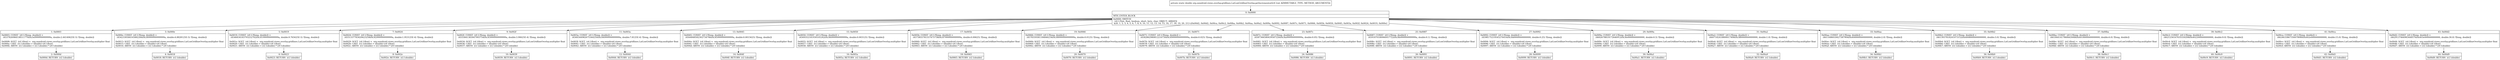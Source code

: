 digraph "CFG fororg.osmdroid.views.overlay.gridlines.LatLonGridlineOverlay.getIncrementor(I)D" {
Node_0 [shape=record,label="{0\:\ 0x0000|MTH_ENTER_BLOCK\l|0x0000: SWITCH  \l  (r4 I:?[int, float, boolean, short, byte, char, OBJECT, ARRAY])\l k:[0, 1, 2, 3, 4, 5, 6, 7, 8, 9, 10, 11, 12, 13, 14, 15, 16, 17, 18, 19, 20, 21] t:[0x00d2, 0x00d2, 0x00ca, 0x00c2, 0x00ba, 0x00b2, 0x00aa, 0x00a2, 0x009a, 0x0092, 0x0087, 0x007c, 0x0071, 0x0066, 0x005b, 0x0050, 0x0045, 0x003a, 0x002f, 0x0024, 0x0019, 0x000e] \l}"];
Node_1 [shape=record,label="{1\:\ 0x0003|0x0003: CONST  (r0 I:?[long, double]) = \l  (4537826984538511770(0x3ef999999999999a, double:2.44140625E\-5) ?[long, double])\l \l0x0008: SGET  (r4 I:float) =  org.osmdroid.views.overlay.gridlines.LatLonGridlineOverlay.multiplier float \l0x000a: CAST  (r2 I:double) = (double) (r4 I:float) \l0x000b: ARITH  (r2 I:double) = (r2 I:double) * (r0 I:double) \l}"];
Node_2 [shape=record,label="{2\:\ 0x000d|0x000d: RETURN  (r2 I:double) \l}"];
Node_3 [shape=record,label="{3\:\ 0x000e|0x000e: CONST  (r0 I:?[long, double]) = \l  (4542330584165882266(0x3f0999999999999a, double:4.8828125E\-5) ?[long, double])\l \l0x0013: SGET  (r4 I:float) =  org.osmdroid.views.overlay.gridlines.LatLonGridlineOverlay.multiplier float \l0x0015: CAST  (r2 I:double) = (double) (r4 I:float) \l0x0016: ARITH  (r2 I:double) = (r2 I:double) * (r0 I:double) \l}"];
Node_4 [shape=record,label="{4\:\ 0x0018|0x0018: RETURN  (r2 I:double) \l}"];
Node_5 [shape=record,label="{5\:\ 0x0019|0x0019: CONST  (r0 I:?[long, double]) = \l  (4546834183793252762(0x3f1999999999999a, double:9.765625E\-5) ?[long, double])\l \l0x001e: SGET  (r4 I:float) =  org.osmdroid.views.overlay.gridlines.LatLonGridlineOverlay.multiplier float \l0x0020: CAST  (r2 I:double) = (double) (r4 I:float) \l0x0021: ARITH  (r2 I:double) = (r2 I:double) * (r0 I:double) \l}"];
Node_6 [shape=record,label="{6\:\ 0x0023|0x0023: RETURN  (r2 I:double) \l}"];
Node_7 [shape=record,label="{7\:\ 0x0024|0x0024: CONST  (r0 I:?[long, double]) = \l  (4551337783420623258(0x3f2999999999999a, double:1.953125E\-4) ?[long, double])\l \l0x0029: SGET  (r4 I:float) =  org.osmdroid.views.overlay.gridlines.LatLonGridlineOverlay.multiplier float \l0x002b: CAST  (r2 I:double) = (double) (r4 I:float) \l0x002c: ARITH  (r2 I:double) = (r2 I:double) * (r0 I:double) \l}"];
Node_8 [shape=record,label="{8\:\ 0x002e|0x002e: RETURN  (r2 I:double) \l}"];
Node_9 [shape=record,label="{9\:\ 0x002f|0x002f: CONST  (r0 I:?[long, double]) = \l  (4555841383047993754(0x3f3999999999999a, double:3.90625E\-4) ?[long, double])\l \l0x0034: SGET  (r4 I:float) =  org.osmdroid.views.overlay.gridlines.LatLonGridlineOverlay.multiplier float \l0x0036: CAST  (r2 I:double) = (double) (r4 I:float) \l0x0037: ARITH  (r2 I:double) = (r2 I:double) * (r0 I:double) \l}"];
Node_10 [shape=record,label="{10\:\ 0x0039|0x0039: RETURN  (r2 I:double) \l}"];
Node_11 [shape=record,label="{11\:\ 0x003a|0x003a: CONST  (r0 I:?[long, double]) = \l  (4560344982675364250(0x3f4999999999999a, double:7.8125E\-4) ?[long, double])\l \l0x003f: SGET  (r4 I:float) =  org.osmdroid.views.overlay.gridlines.LatLonGridlineOverlay.multiplier float \l0x0041: CAST  (r2 I:double) = (double) (r4 I:float) \l0x0042: ARITH  (r2 I:double) = (r2 I:double) * (r0 I:double) \l}"];
Node_12 [shape=record,label="{12\:\ 0x0044|0x0044: RETURN  (r2 I:double) \l}"];
Node_13 [shape=record,label="{13\:\ 0x0045|0x0045: CONST  (r0 I:?[long, double]) = \l  (4564848582302734746(0x3f5999999999999a, double:0.0015625) ?[long, double])\l \l0x004a: SGET  (r4 I:float) =  org.osmdroid.views.overlay.gridlines.LatLonGridlineOverlay.multiplier float \l0x004c: CAST  (r2 I:double) = (double) (r4 I:float) \l0x004d: ARITH  (r2 I:double) = (r2 I:double) * (r0 I:double) \l}"];
Node_14 [shape=record,label="{14\:\ 0x004f|0x004f: RETURN  (r2 I:double) \l}"];
Node_15 [shape=record,label="{15\:\ 0x0050|0x0050: CONST  (r0 I:?[long, double]) = \l  (4569352181930105242(0x3f6999999999999a, double:0.003125) ?[long, double])\l \l0x0055: SGET  (r4 I:float) =  org.osmdroid.views.overlay.gridlines.LatLonGridlineOverlay.multiplier float \l0x0057: CAST  (r2 I:double) = (double) (r4 I:float) \l0x0058: ARITH  (r2 I:double) = (r2 I:double) * (r0 I:double) \l}"];
Node_16 [shape=record,label="{16\:\ 0x005a|0x005a: RETURN  (r2 I:double) \l}"];
Node_17 [shape=record,label="{17\:\ 0x005b|0x005b: CONST  (r0 I:?[long, double]) = \l  (4573855781557475738(0x3f7999999999999a, double:0.00625) ?[long, double])\l \l0x0060: SGET  (r4 I:float) =  org.osmdroid.views.overlay.gridlines.LatLonGridlineOverlay.multiplier float \l0x0062: CAST  (r2 I:double) = (double) (r4 I:float) \l0x0063: ARITH  (r2 I:double) = (r2 I:double) * (r0 I:double) \l}"];
Node_18 [shape=record,label="{18\:\ 0x0065|0x0065: RETURN  (r2 I:double) \l}"];
Node_19 [shape=record,label="{19\:\ 0x0066|0x0066: CONST  (r0 I:?[long, double]) = \l  (4578359381184846234(0x3f8999999999999a, double:0.0125) ?[long, double])\l \l0x006b: SGET  (r4 I:float) =  org.osmdroid.views.overlay.gridlines.LatLonGridlineOverlay.multiplier float \l0x006d: CAST  (r2 I:double) = (double) (r4 I:float) \l0x006e: ARITH  (r2 I:double) = (r2 I:double) * (r0 I:double) \l}"];
Node_20 [shape=record,label="{20\:\ 0x0070|0x0070: RETURN  (r2 I:double) \l}"];
Node_21 [shape=record,label="{21\:\ 0x0071|0x0071: CONST  (r0 I:?[long, double]) = \l  (4582862980812216730(0x3f9999999999999a, double:0.025) ?[long, double])\l \l0x0076: SGET  (r4 I:float) =  org.osmdroid.views.overlay.gridlines.LatLonGridlineOverlay.multiplier float \l0x0078: CAST  (r2 I:double) = (double) (r4 I:float) \l0x0079: ARITH  (r2 I:double) = (r2 I:double) * (r0 I:double) \l}"];
Node_22 [shape=record,label="{22\:\ 0x007b|0x007b: RETURN  (r2 I:double) \l}"];
Node_23 [shape=record,label="{23\:\ 0x007c|0x007c: CONST  (r0 I:?[long, double]) = \l  (4587366580439587226(0x3fa999999999999a, double:0.05) ?[long, double])\l \l0x0081: SGET  (r4 I:float) =  org.osmdroid.views.overlay.gridlines.LatLonGridlineOverlay.multiplier float \l0x0083: CAST  (r2 I:double) = (double) (r4 I:float) \l0x0084: ARITH  (r2 I:double) = (r2 I:double) * (r0 I:double) \l}"];
Node_24 [shape=record,label="{24\:\ 0x0086|0x0086: RETURN  (r2 I:double) \l}"];
Node_25 [shape=record,label="{25\:\ 0x0087|0x0087: CONST  (r0 I:?[long, double]) = \l  (4591870180066957722(0x3fb999999999999a, double:0.1) ?[long, double])\l \l0x008c: SGET  (r4 I:float) =  org.osmdroid.views.overlay.gridlines.LatLonGridlineOverlay.multiplier float \l0x008e: CAST  (r2 I:double) = (double) (r4 I:float) \l0x008f: ARITH  (r2 I:double) = (r2 I:double) * (r0 I:double) \l}"];
Node_26 [shape=record,label="{26\:\ 0x0091|0x0091: RETURN  (r2 I:double) \l}"];
Node_27 [shape=record,label="{27\:\ 0x0092|0x0092: CONST  (r0 I:?[long, double]) = \l  (4598175219545276416(0x3fd0000000000000, double:0.25) ?[long, double])\l \l0x0094: SGET  (r4 I:float) =  org.osmdroid.views.overlay.gridlines.LatLonGridlineOverlay.multiplier float \l0x0096: CAST  (r2 I:double) = (double) (r4 I:float) \l0x0097: ARITH  (r2 I:double) = (r2 I:double) * (r0 I:double) \l}"];
Node_28 [shape=record,label="{28\:\ 0x0099|0x0099: RETURN  (r2 I:double) \l}"];
Node_29 [shape=record,label="{29\:\ 0x009a|0x009a: CONST  (r0 I:?[long, double]) = \l  (4602678819172646912(0x3fe0000000000000, double:0.5) ?[long, double])\l \l0x009c: SGET  (r4 I:float) =  org.osmdroid.views.overlay.gridlines.LatLonGridlineOverlay.multiplier float \l0x009e: CAST  (r2 I:double) = (double) (r4 I:float) \l0x009f: ARITH  (r2 I:double) = (r2 I:double) * (r0 I:double) \l}"];
Node_30 [shape=record,label="{30\:\ 0x00a1|0x00a1: RETURN  (r2 I:double) \l}"];
Node_31 [shape=record,label="{31\:\ 0x00a2|0x00a2: CONST  (r0 I:?[long, double]) = \l  (4607182418800017408(0x3ff0000000000000, double:1.0) ?[long, double])\l \l0x00a4: SGET  (r4 I:float) =  org.osmdroid.views.overlay.gridlines.LatLonGridlineOverlay.multiplier float \l0x00a6: CAST  (r2 I:double) = (double) (r4 I:float) \l0x00a7: ARITH  (r2 I:double) = (r2 I:double) * (r0 I:double) \l}"];
Node_32 [shape=record,label="{32\:\ 0x00a9|0x00a9: RETURN  (r2 I:double) \l}"];
Node_33 [shape=record,label="{33\:\ 0x00aa|0x00aa: CONST  (r0 I:?[long, double]) = \l  (4611686018427387904(0x4000000000000000, double:2.0) ?[long, double])\l \l0x00ac: SGET  (r4 I:float) =  org.osmdroid.views.overlay.gridlines.LatLonGridlineOverlay.multiplier float \l0x00ae: CAST  (r2 I:double) = (double) (r4 I:float) \l0x00af: ARITH  (r2 I:double) = (r2 I:double) * (r0 I:double) \l}"];
Node_34 [shape=record,label="{34\:\ 0x00b1|0x00b1: RETURN  (r2 I:double) \l}"];
Node_35 [shape=record,label="{35\:\ 0x00b2|0x00b2: CONST  (r0 I:?[long, double]) = \l  (4613937818241073152(0x4008000000000000, double:3.0) ?[long, double])\l \l0x00b4: SGET  (r4 I:float) =  org.osmdroid.views.overlay.gridlines.LatLonGridlineOverlay.multiplier float \l0x00b6: CAST  (r2 I:double) = (double) (r4 I:float) \l0x00b7: ARITH  (r2 I:double) = (r2 I:double) * (r0 I:double) \l}"];
Node_36 [shape=record,label="{36\:\ 0x00b9|0x00b9: RETURN  (r2 I:double) \l}"];
Node_37 [shape=record,label="{37\:\ 0x00ba|0x00ba: CONST  (r0 I:?[long, double]) = \l  (4618441417868443648(0x4018000000000000, double:6.0) ?[long, double])\l \l0x00bc: SGET  (r4 I:float) =  org.osmdroid.views.overlay.gridlines.LatLonGridlineOverlay.multiplier float \l0x00be: CAST  (r2 I:double) = (double) (r4 I:float) \l0x00bf: ARITH  (r2 I:double) = (r2 I:double) * (r0 I:double) \l}"];
Node_38 [shape=record,label="{38\:\ 0x00c1|0x00c1: RETURN  (r2 I:double) \l}"];
Node_39 [shape=record,label="{39\:\ 0x00c2|0x00c2: CONST  (r0 I:?[long, double]) = \l  (4621256167635550208(0x4022000000000000, double:9.0) ?[long, double])\l \l0x00c4: SGET  (r4 I:float) =  org.osmdroid.views.overlay.gridlines.LatLonGridlineOverlay.multiplier float \l0x00c6: CAST  (r2 I:double) = (double) (r4 I:float) \l0x00c7: ARITH  (r2 I:double) = (r2 I:double) * (r0 I:double) \l}"];
Node_40 [shape=record,label="{40\:\ 0x00c9|0x00c9: RETURN  (r2 I:double) \l}"];
Node_41 [shape=record,label="{41\:\ 0x00ca|0x00ca: CONST  (r0 I:?[long, double]) = \l  (4624633867356078080(0x402e000000000000, double:15.0) ?[long, double])\l \l0x00cc: SGET  (r4 I:float) =  org.osmdroid.views.overlay.gridlines.LatLonGridlineOverlay.multiplier float \l0x00ce: CAST  (r2 I:double) = (double) (r4 I:float) \l0x00cf: ARITH  (r2 I:double) = (r2 I:double) * (r0 I:double) \l}"];
Node_42 [shape=record,label="{42\:\ 0x00d1|0x00d1: RETURN  (r2 I:double) \l}"];
Node_43 [shape=record,label="{43\:\ 0x00d2|0x00d2: CONST  (r0 I:?[long, double]) = \l  (4629137466983448576(0x403e000000000000, double:30.0) ?[long, double])\l \l0x00d4: SGET  (r4 I:float) =  org.osmdroid.views.overlay.gridlines.LatLonGridlineOverlay.multiplier float \l0x00d6: CAST  (r2 I:double) = (double) (r4 I:float) \l0x00d7: ARITH  (r2 I:double) = (r2 I:double) * (r0 I:double) \l}"];
Node_44 [shape=record,label="{44\:\ 0x00d9|0x00d9: RETURN  (r2 I:double) \l}"];
MethodNode[shape=record,label="{private static double org.osmdroid.views.overlay.gridlines.LatLonGridlineOverlay.getIncrementor((r4 I:int A[IMMUTABLE_TYPE, METHOD_ARGUMENT])) }"];
MethodNode -> Node_0;
Node_0 -> Node_1;
Node_0 -> Node_3;
Node_0 -> Node_5;
Node_0 -> Node_7;
Node_0 -> Node_9;
Node_0 -> Node_11;
Node_0 -> Node_13;
Node_0 -> Node_15;
Node_0 -> Node_17;
Node_0 -> Node_19;
Node_0 -> Node_21;
Node_0 -> Node_23;
Node_0 -> Node_25;
Node_0 -> Node_27;
Node_0 -> Node_29;
Node_0 -> Node_31;
Node_0 -> Node_33;
Node_0 -> Node_35;
Node_0 -> Node_37;
Node_0 -> Node_39;
Node_0 -> Node_41;
Node_0 -> Node_43;
Node_1 -> Node_2;
Node_3 -> Node_4;
Node_5 -> Node_6;
Node_7 -> Node_8;
Node_9 -> Node_10;
Node_11 -> Node_12;
Node_13 -> Node_14;
Node_15 -> Node_16;
Node_17 -> Node_18;
Node_19 -> Node_20;
Node_21 -> Node_22;
Node_23 -> Node_24;
Node_25 -> Node_26;
Node_27 -> Node_28;
Node_29 -> Node_30;
Node_31 -> Node_32;
Node_33 -> Node_34;
Node_35 -> Node_36;
Node_37 -> Node_38;
Node_39 -> Node_40;
Node_41 -> Node_42;
Node_43 -> Node_44;
}

